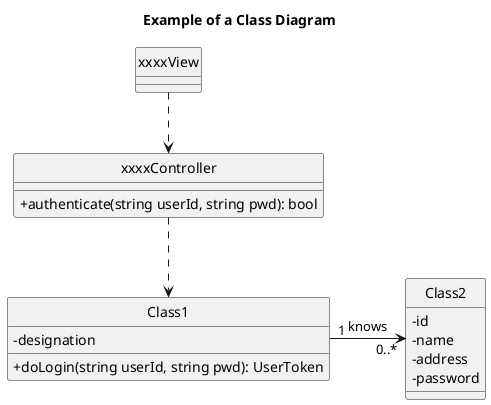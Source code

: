 @startuml
'https://plantuml.com/class-diagram

hide circle
skinparam classAttributeIconSize 0

title Example of a Class Diagram

class xxxxView {

}

class xxxxController {
    +authenticate(string userId, string pwd): bool
}

class Class1 {
    -designation
    +doLogin(string userId, string pwd): UserToken
}

class Class2 {
    -id
    -name
    -address
    -password
}

xxxxView ..> xxxxController

xxxxController ..> Class1

Class1 "1" -> "0..*" Class2: knows

@enduml